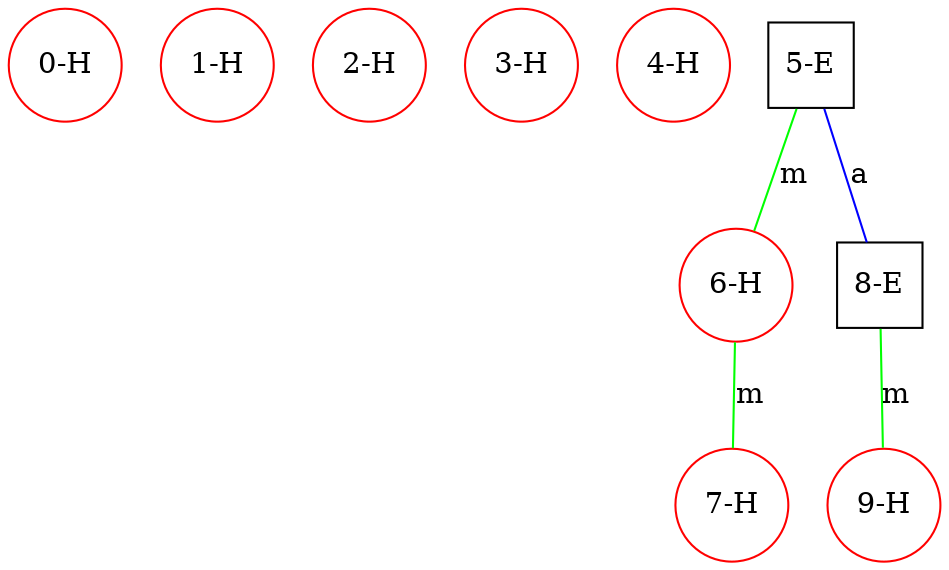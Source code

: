 graph ProteinGraph {
    0 [label="0-H" shape=circle color=red];
    1 [label="1-H" shape=circle color=red];
    2 [label="2-H" shape=circle color=red];
    3 [label="3-H" shape=circle color=red];
    4 [label="4-H" shape=circle color=red];
    5 [label="5-E" shape=square color=black];
    6 [label="6-H" shape=circle color=red];
    7 [label="7-H" shape=circle color=red];
    8 [label="8-E" shape=square color=black];
    9 [label="9-H" shape=circle color=red];
    5 -- 6 [label="m" color=green];
    5 -- 8 [label="a" color=blue];
    6 -- 7 [label="m" color=green];
    8 -- 9 [label="m" color=green];
}
